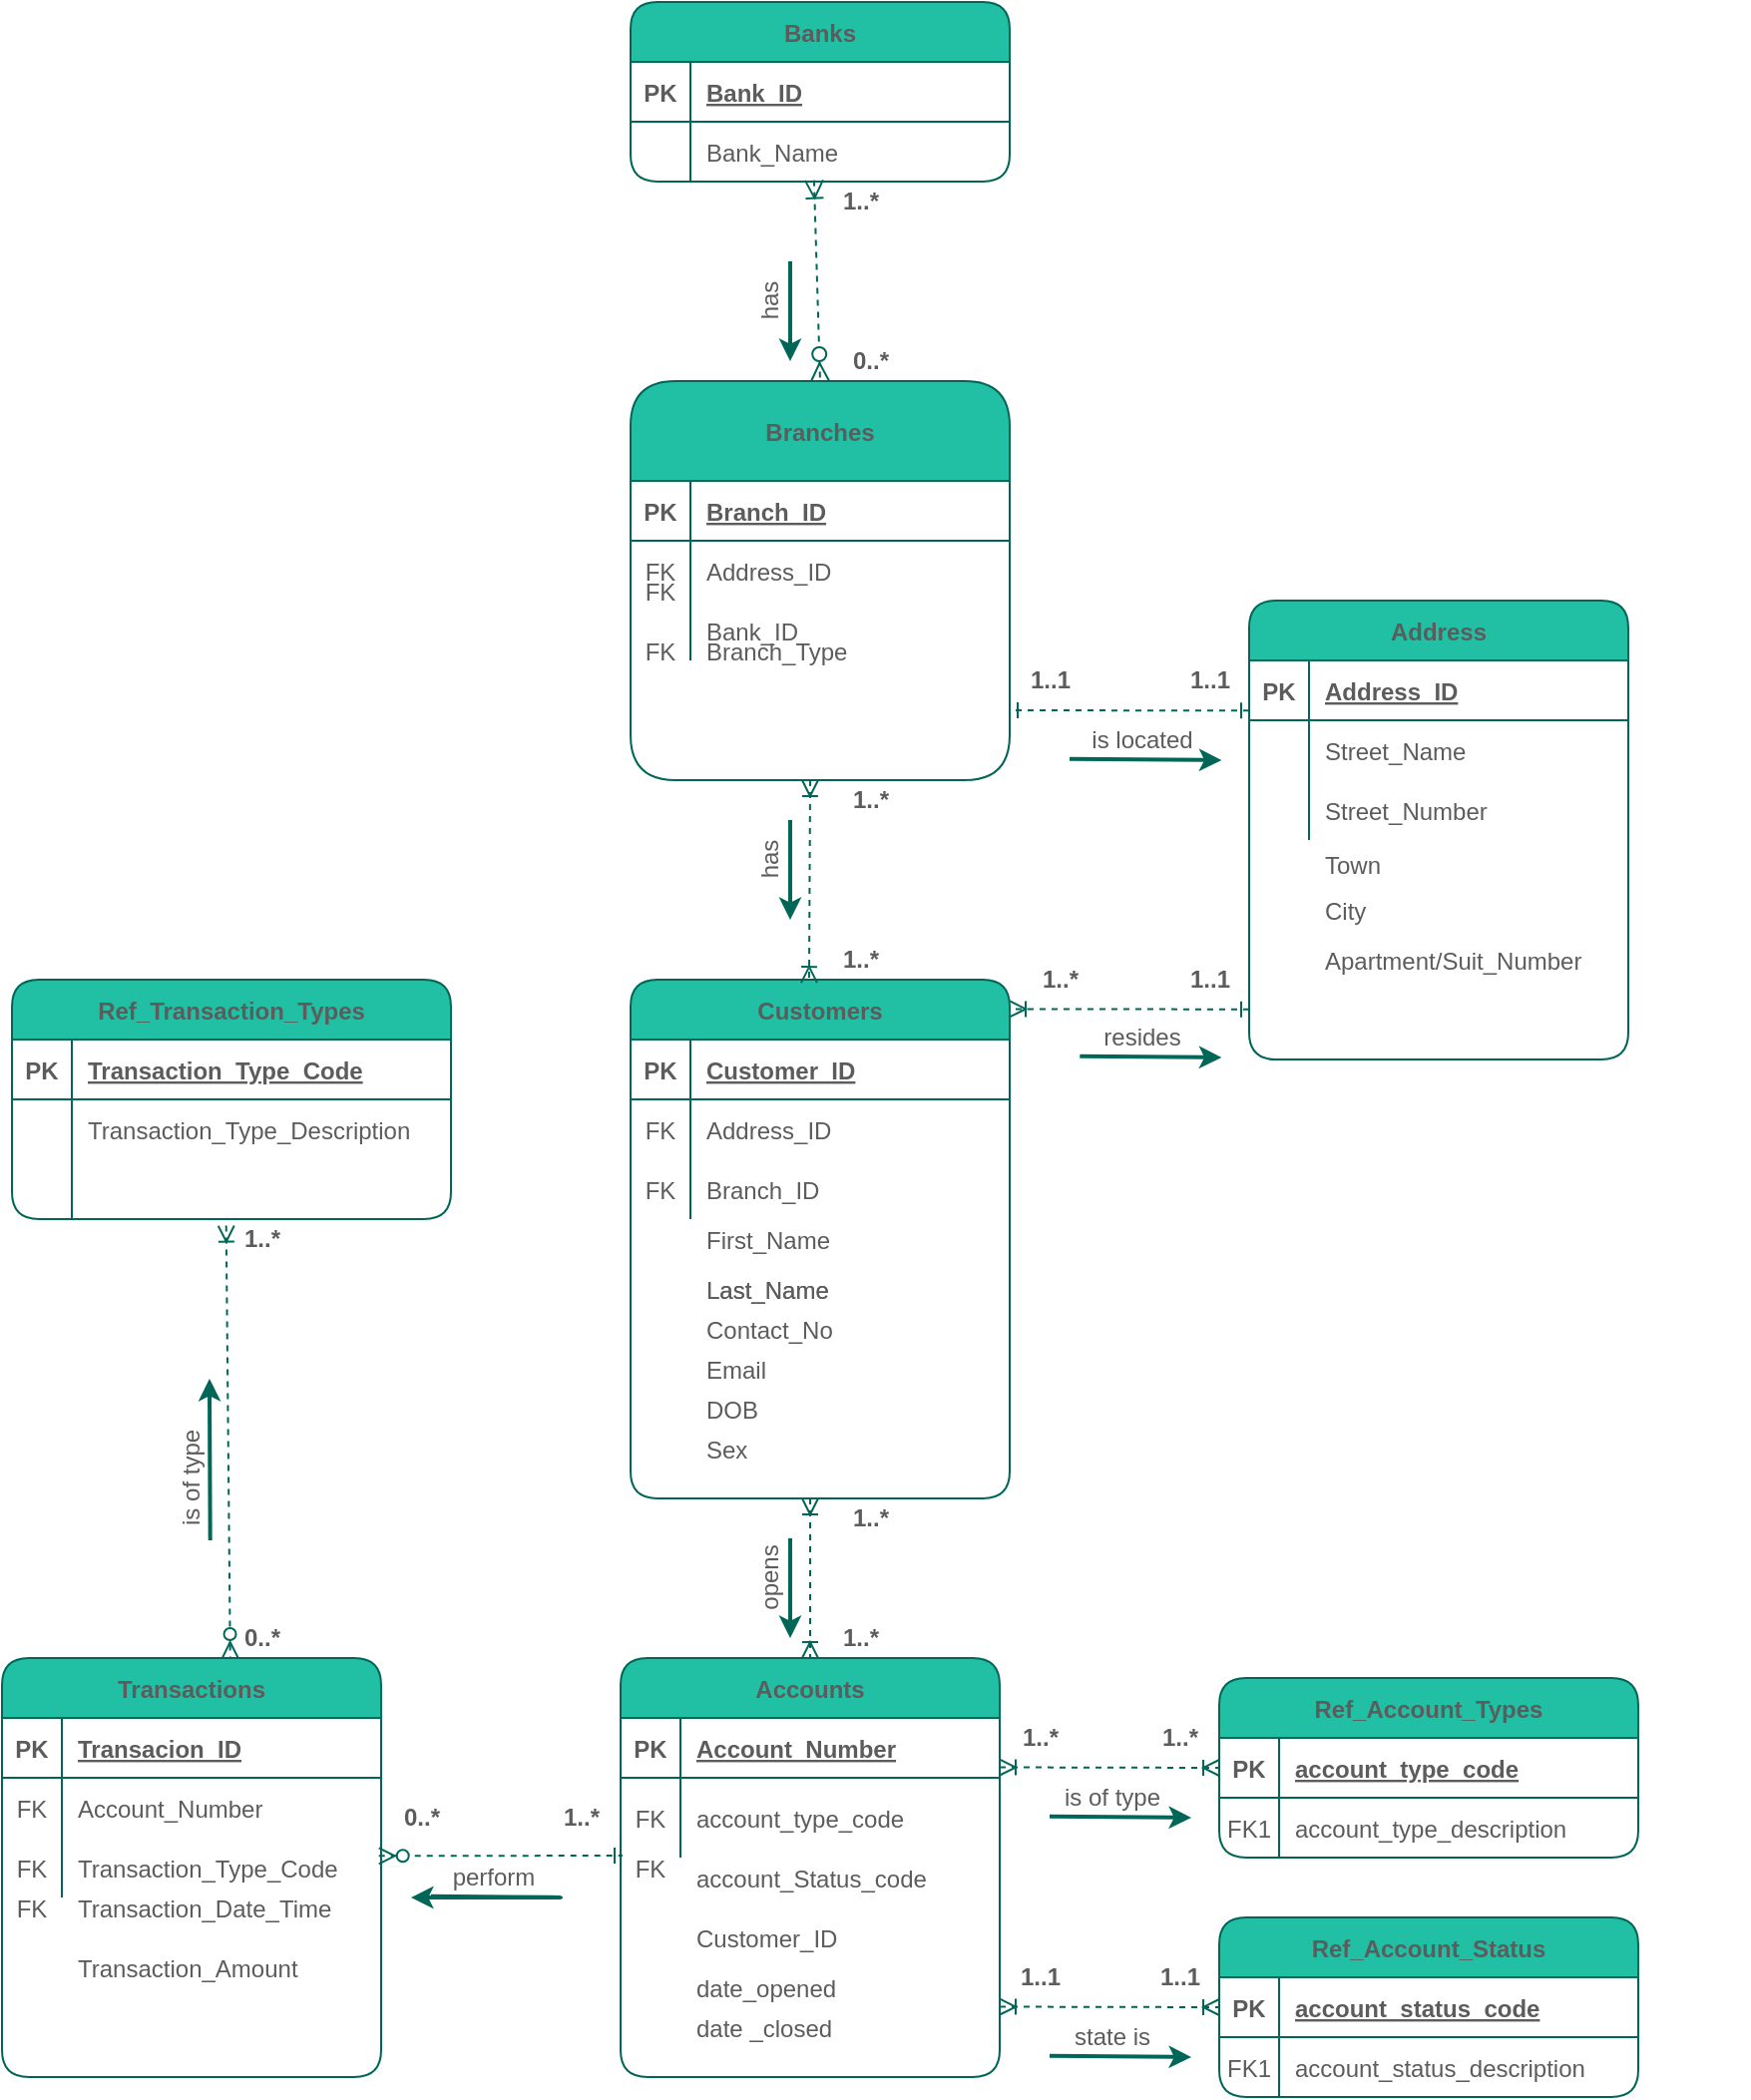 <mxfile version="14.8.3" type="github">
  <diagram id="R2lEEEUBdFMjLlhIrx00" name="Page-1">
    <mxGraphModel dx="541" dy="678" grid="1" gridSize="10" guides="1" tooltips="1" connect="1" arrows="1" fold="1" page="1" pageScale="1" pageWidth="850" pageHeight="1100" math="0" shadow="0" extFonts="Permanent Marker^https://fonts.googleapis.com/css?family=Permanent+Marker">
      <root>
        <mxCell id="0" />
        <mxCell id="1" parent="0" />
        <mxCell id="C-vyLk0tnHw3VtMMgP7b-2" value="Branches" style="shape=table;startSize=50;container=1;collapsible=1;childLayout=tableLayout;fixedRows=1;rowLines=0;fontStyle=1;align=center;resizeLast=1;fillColor=#21C0A5;strokeColor=#006658;fontColor=#5C5C5C;rounded=1;" parent="1" vertex="1">
          <mxGeometry x="320" y="210" width="190" height="200" as="geometry" />
        </mxCell>
        <mxCell id="C-vyLk0tnHw3VtMMgP7b-3" value="" style="shape=partialRectangle;collapsible=0;dropTarget=0;pointerEvents=0;fillColor=none;points=[[0,0.5],[1,0.5]];portConstraint=eastwest;top=0;left=0;right=0;bottom=1;strokeColor=#006658;fontColor=#5C5C5C;" parent="C-vyLk0tnHw3VtMMgP7b-2" vertex="1">
          <mxGeometry y="50" width="190" height="30" as="geometry" />
        </mxCell>
        <mxCell id="C-vyLk0tnHw3VtMMgP7b-4" value="PK" style="shape=partialRectangle;overflow=hidden;connectable=0;fillColor=none;top=0;left=0;bottom=0;right=0;fontStyle=1;strokeColor=#006658;fontColor=#5C5C5C;" parent="C-vyLk0tnHw3VtMMgP7b-3" vertex="1">
          <mxGeometry width="30" height="30" as="geometry" />
        </mxCell>
        <mxCell id="C-vyLk0tnHw3VtMMgP7b-5" value="Branch_ID" style="shape=partialRectangle;overflow=hidden;connectable=0;fillColor=none;top=0;left=0;bottom=0;right=0;align=left;spacingLeft=6;fontStyle=5;strokeColor=#006658;fontColor=#5C5C5C;" parent="C-vyLk0tnHw3VtMMgP7b-3" vertex="1">
          <mxGeometry x="30" width="160" height="30" as="geometry" />
        </mxCell>
        <mxCell id="C-vyLk0tnHw3VtMMgP7b-6" value="" style="shape=partialRectangle;collapsible=0;dropTarget=0;pointerEvents=0;fillColor=none;points=[[0,0.5],[1,0.5]];portConstraint=eastwest;top=0;left=0;right=0;bottom=0;strokeColor=#006658;fontColor=#5C5C5C;" parent="C-vyLk0tnHw3VtMMgP7b-2" vertex="1">
          <mxGeometry y="80" width="190" height="30" as="geometry" />
        </mxCell>
        <mxCell id="C-vyLk0tnHw3VtMMgP7b-7" value="FK" style="shape=partialRectangle;overflow=hidden;connectable=0;fillColor=none;top=0;left=0;bottom=0;right=0;strokeColor=#006658;fontColor=#5C5C5C;" parent="C-vyLk0tnHw3VtMMgP7b-6" vertex="1">
          <mxGeometry width="30" height="30" as="geometry" />
        </mxCell>
        <mxCell id="C-vyLk0tnHw3VtMMgP7b-8" value="Address_ID" style="shape=partialRectangle;overflow=hidden;connectable=0;fillColor=none;top=0;left=0;bottom=0;right=0;align=left;spacingLeft=6;strokeColor=#006658;fontColor=#5C5C5C;" parent="C-vyLk0tnHw3VtMMgP7b-6" vertex="1">
          <mxGeometry x="30" width="160" height="30" as="geometry" />
        </mxCell>
        <mxCell id="C-vyLk0tnHw3VtMMgP7b-9" value="" style="shape=partialRectangle;collapsible=0;dropTarget=0;pointerEvents=0;fillColor=none;points=[[0,0.5],[1,0.5]];portConstraint=eastwest;top=0;left=0;right=0;bottom=0;strokeColor=#006658;fontColor=#5C5C5C;" parent="C-vyLk0tnHw3VtMMgP7b-2" vertex="1">
          <mxGeometry y="110" width="190" height="30" as="geometry" />
        </mxCell>
        <mxCell id="C-vyLk0tnHw3VtMMgP7b-10" value="" style="shape=partialRectangle;overflow=hidden;connectable=0;fillColor=none;top=0;left=0;bottom=0;right=0;strokeColor=#006658;fontColor=#5C5C5C;" parent="C-vyLk0tnHw3VtMMgP7b-9" vertex="1">
          <mxGeometry width="30" height="30" as="geometry" />
        </mxCell>
        <mxCell id="C-vyLk0tnHw3VtMMgP7b-11" value="Bank_ID" style="shape=partialRectangle;overflow=hidden;connectable=0;fillColor=none;top=0;left=0;bottom=0;right=0;align=left;spacingLeft=6;strokeColor=#006658;fontColor=#5C5C5C;" parent="C-vyLk0tnHw3VtMMgP7b-9" vertex="1">
          <mxGeometry x="30" width="160" height="30" as="geometry" />
        </mxCell>
        <mxCell id="C-vyLk0tnHw3VtMMgP7b-23" value="Banks" style="shape=table;startSize=30;container=1;collapsible=1;childLayout=tableLayout;fixedRows=1;rowLines=0;fontStyle=1;align=center;resizeLast=1;fillColor=#21C0A5;strokeColor=#006658;fontColor=#5C5C5C;rounded=1;" parent="1" vertex="1">
          <mxGeometry x="320" y="20" width="190" height="90" as="geometry" />
        </mxCell>
        <mxCell id="C-vyLk0tnHw3VtMMgP7b-24" value="" style="shape=partialRectangle;collapsible=0;dropTarget=0;pointerEvents=0;fillColor=none;points=[[0,0.5],[1,0.5]];portConstraint=eastwest;top=0;left=0;right=0;bottom=1;strokeColor=#006658;fontColor=#5C5C5C;" parent="C-vyLk0tnHw3VtMMgP7b-23" vertex="1">
          <mxGeometry y="30" width="190" height="30" as="geometry" />
        </mxCell>
        <mxCell id="C-vyLk0tnHw3VtMMgP7b-25" value="PK" style="shape=partialRectangle;overflow=hidden;connectable=0;fillColor=none;top=0;left=0;bottom=0;right=0;fontStyle=1;strokeColor=#006658;fontColor=#5C5C5C;" parent="C-vyLk0tnHw3VtMMgP7b-24" vertex="1">
          <mxGeometry width="30" height="30" as="geometry" />
        </mxCell>
        <mxCell id="C-vyLk0tnHw3VtMMgP7b-26" value="Bank_ID" style="shape=partialRectangle;overflow=hidden;connectable=0;fillColor=none;top=0;left=0;bottom=0;right=0;align=left;spacingLeft=6;fontStyle=5;strokeColor=#006658;fontColor=#5C5C5C;" parent="C-vyLk0tnHw3VtMMgP7b-24" vertex="1">
          <mxGeometry x="30" width="160" height="30" as="geometry" />
        </mxCell>
        <mxCell id="_5gXBuXqGcTwK29c_PUP-137" value="" style="shape=partialRectangle;collapsible=0;dropTarget=0;pointerEvents=0;fillColor=none;points=[[0,0.5],[1,0.5]];portConstraint=eastwest;top=0;left=0;right=0;bottom=0;strokeColor=#006658;fontColor=#5C5C5C;" vertex="1" parent="C-vyLk0tnHw3VtMMgP7b-23">
          <mxGeometry y="60" width="190" height="30" as="geometry" />
        </mxCell>
        <mxCell id="_5gXBuXqGcTwK29c_PUP-138" value="" style="shape=partialRectangle;overflow=hidden;connectable=0;fillColor=none;top=0;left=0;bottom=0;right=0;strokeColor=#006658;fontColor=#5C5C5C;" vertex="1" parent="_5gXBuXqGcTwK29c_PUP-137">
          <mxGeometry width="30" height="30" as="geometry" />
        </mxCell>
        <mxCell id="_5gXBuXqGcTwK29c_PUP-139" value="Bank_Name" style="shape=partialRectangle;overflow=hidden;connectable=0;fillColor=none;top=0;left=0;bottom=0;right=0;align=left;spacingLeft=6;strokeColor=#006658;fontColor=#5C5C5C;" vertex="1" parent="_5gXBuXqGcTwK29c_PUP-137">
          <mxGeometry x="30" width="160" height="30" as="geometry" />
        </mxCell>
        <mxCell id="_5gXBuXqGcTwK29c_PUP-2" value="Branch_Type" style="shape=partialRectangle;overflow=hidden;connectable=0;fillColor=none;top=0;left=0;bottom=0;right=0;align=left;spacingLeft=6;strokeColor=#006658;fontColor=#5C5C5C;" vertex="1" parent="1">
          <mxGeometry x="350" y="330" width="170" height="30" as="geometry" />
        </mxCell>
        <mxCell id="_5gXBuXqGcTwK29c_PUP-4" value="Customers" style="shape=table;startSize=30;container=1;collapsible=1;childLayout=tableLayout;fixedRows=1;rowLines=0;fontStyle=1;align=center;resizeLast=1;fillColor=#21C0A5;strokeColor=#006658;fontColor=#5C5C5C;rounded=1;" vertex="1" parent="1">
          <mxGeometry x="320" y="510" width="190" height="260" as="geometry" />
        </mxCell>
        <mxCell id="_5gXBuXqGcTwK29c_PUP-5" value="" style="shape=partialRectangle;collapsible=0;dropTarget=0;pointerEvents=0;fillColor=none;points=[[0,0.5],[1,0.5]];portConstraint=eastwest;top=0;left=0;right=0;bottom=1;strokeColor=#006658;fontColor=#5C5C5C;" vertex="1" parent="_5gXBuXqGcTwK29c_PUP-4">
          <mxGeometry y="30" width="190" height="30" as="geometry" />
        </mxCell>
        <mxCell id="_5gXBuXqGcTwK29c_PUP-6" value="PK" style="shape=partialRectangle;overflow=hidden;connectable=0;fillColor=none;top=0;left=0;bottom=0;right=0;fontStyle=1;strokeColor=#006658;fontColor=#5C5C5C;" vertex="1" parent="_5gXBuXqGcTwK29c_PUP-5">
          <mxGeometry width="30" height="30" as="geometry" />
        </mxCell>
        <mxCell id="_5gXBuXqGcTwK29c_PUP-7" value="Customer_ID" style="shape=partialRectangle;overflow=hidden;connectable=0;fillColor=none;top=0;left=0;bottom=0;right=0;align=left;spacingLeft=6;fontStyle=5;strokeColor=#006658;fontColor=#5C5C5C;" vertex="1" parent="_5gXBuXqGcTwK29c_PUP-5">
          <mxGeometry x="30" width="160" height="30" as="geometry" />
        </mxCell>
        <mxCell id="_5gXBuXqGcTwK29c_PUP-8" value="" style="shape=partialRectangle;collapsible=0;dropTarget=0;pointerEvents=0;fillColor=none;points=[[0,0.5],[1,0.5]];portConstraint=eastwest;top=0;left=0;right=0;bottom=0;strokeColor=#006658;fontColor=#5C5C5C;" vertex="1" parent="_5gXBuXqGcTwK29c_PUP-4">
          <mxGeometry y="60" width="190" height="30" as="geometry" />
        </mxCell>
        <mxCell id="_5gXBuXqGcTwK29c_PUP-9" value="FK" style="shape=partialRectangle;overflow=hidden;connectable=0;fillColor=none;top=0;left=0;bottom=0;right=0;strokeColor=#006658;fontColor=#5C5C5C;" vertex="1" parent="_5gXBuXqGcTwK29c_PUP-8">
          <mxGeometry width="30" height="30" as="geometry" />
        </mxCell>
        <mxCell id="_5gXBuXqGcTwK29c_PUP-10" value="Address_ID" style="shape=partialRectangle;overflow=hidden;connectable=0;fillColor=none;top=0;left=0;bottom=0;right=0;align=left;spacingLeft=6;strokeColor=#006658;fontColor=#5C5C5C;" vertex="1" parent="_5gXBuXqGcTwK29c_PUP-8">
          <mxGeometry x="30" width="160" height="30" as="geometry" />
        </mxCell>
        <mxCell id="_5gXBuXqGcTwK29c_PUP-11" value="" style="shape=partialRectangle;collapsible=0;dropTarget=0;pointerEvents=0;fillColor=none;points=[[0,0.5],[1,0.5]];portConstraint=eastwest;top=0;left=0;right=0;bottom=0;strokeColor=#006658;fontColor=#5C5C5C;" vertex="1" parent="_5gXBuXqGcTwK29c_PUP-4">
          <mxGeometry y="90" width="190" height="30" as="geometry" />
        </mxCell>
        <mxCell id="_5gXBuXqGcTwK29c_PUP-12" value="" style="shape=partialRectangle;overflow=hidden;connectable=0;fillColor=none;top=0;left=0;bottom=0;right=0;strokeColor=#006658;fontColor=#5C5C5C;" vertex="1" parent="_5gXBuXqGcTwK29c_PUP-11">
          <mxGeometry width="30" height="30" as="geometry" />
        </mxCell>
        <mxCell id="_5gXBuXqGcTwK29c_PUP-13" value="Branch_ID" style="shape=partialRectangle;overflow=hidden;connectable=0;fillColor=none;top=0;left=0;bottom=0;right=0;align=left;spacingLeft=6;strokeColor=#006658;fontColor=#5C5C5C;" vertex="1" parent="_5gXBuXqGcTwK29c_PUP-11">
          <mxGeometry x="30" width="160" height="30" as="geometry" />
        </mxCell>
        <mxCell id="_5gXBuXqGcTwK29c_PUP-24" value="First_Name" style="shape=partialRectangle;overflow=hidden;connectable=0;fillColor=none;top=0;left=0;bottom=0;right=0;align=left;spacingLeft=6;strokeColor=#006658;fontColor=#5C5C5C;" vertex="1" parent="1">
          <mxGeometry x="350" y="625" width="160" height="30" as="geometry" />
        </mxCell>
        <mxCell id="_5gXBuXqGcTwK29c_PUP-25" value="Last_Name" style="shape=partialRectangle;overflow=hidden;connectable=0;fillColor=none;top=0;left=0;bottom=0;right=0;align=left;spacingLeft=6;strokeColor=#006658;fontColor=#5C5C5C;" vertex="1" parent="1">
          <mxGeometry x="350" y="650" width="220" height="30" as="geometry" />
        </mxCell>
        <mxCell id="_5gXBuXqGcTwK29c_PUP-26" value="Last_Name" style="shape=partialRectangle;overflow=hidden;connectable=0;fillColor=none;top=0;left=0;bottom=0;right=0;align=left;spacingLeft=6;strokeColor=#006658;fontColor=#5C5C5C;" vertex="1" parent="1">
          <mxGeometry x="350" y="650" width="220" height="30" as="geometry" />
        </mxCell>
        <mxCell id="_5gXBuXqGcTwK29c_PUP-27" value="Contact_No" style="shape=partialRectangle;overflow=hidden;connectable=0;fillColor=none;top=0;left=0;bottom=0;right=0;align=left;spacingLeft=6;strokeColor=#006658;fontColor=#5C5C5C;" vertex="1" parent="1">
          <mxGeometry x="350" y="670" width="220" height="30" as="geometry" />
        </mxCell>
        <mxCell id="_5gXBuXqGcTwK29c_PUP-28" value="Email" style="shape=partialRectangle;overflow=hidden;connectable=0;fillColor=none;top=0;left=0;bottom=0;right=0;align=left;spacingLeft=6;strokeColor=#006658;fontColor=#5C5C5C;" vertex="1" parent="1">
          <mxGeometry x="350" y="690" width="220" height="30" as="geometry" />
        </mxCell>
        <mxCell id="_5gXBuXqGcTwK29c_PUP-30" value="Accounts" style="shape=table;startSize=30;container=1;collapsible=1;childLayout=tableLayout;fixedRows=1;rowLines=0;fontStyle=1;align=center;resizeLast=1;fillColor=#21C0A5;strokeColor=#006658;fontColor=#5C5C5C;rounded=1;" vertex="1" parent="1">
          <mxGeometry x="315" y="850" width="190" height="210" as="geometry" />
        </mxCell>
        <mxCell id="_5gXBuXqGcTwK29c_PUP-31" value="" style="shape=partialRectangle;collapsible=0;dropTarget=0;pointerEvents=0;fillColor=none;points=[[0,0.5],[1,0.5]];portConstraint=eastwest;top=0;left=0;right=0;bottom=1;strokeColor=#006658;fontColor=#5C5C5C;" vertex="1" parent="_5gXBuXqGcTwK29c_PUP-30">
          <mxGeometry y="30" width="190" height="30" as="geometry" />
        </mxCell>
        <mxCell id="_5gXBuXqGcTwK29c_PUP-32" value="PK" style="shape=partialRectangle;overflow=hidden;connectable=0;fillColor=none;top=0;left=0;bottom=0;right=0;fontStyle=1;strokeColor=#006658;fontColor=#5C5C5C;" vertex="1" parent="_5gXBuXqGcTwK29c_PUP-31">
          <mxGeometry width="30" height="30" as="geometry" />
        </mxCell>
        <mxCell id="_5gXBuXqGcTwK29c_PUP-33" value="Account_Number" style="shape=partialRectangle;overflow=hidden;connectable=0;fillColor=none;top=0;left=0;bottom=0;right=0;align=left;spacingLeft=6;fontStyle=5;strokeColor=#006658;fontColor=#5C5C5C;" vertex="1" parent="_5gXBuXqGcTwK29c_PUP-31">
          <mxGeometry x="30" width="160" height="30" as="geometry" />
        </mxCell>
        <mxCell id="_5gXBuXqGcTwK29c_PUP-34" value="" style="shape=partialRectangle;collapsible=0;dropTarget=0;pointerEvents=0;fillColor=none;points=[[0,0.5],[1,0.5]];portConstraint=eastwest;top=0;left=0;right=0;bottom=0;strokeColor=#006658;fontColor=#5C5C5C;" vertex="1" parent="_5gXBuXqGcTwK29c_PUP-30">
          <mxGeometry y="60" width="190" height="40" as="geometry" />
        </mxCell>
        <mxCell id="_5gXBuXqGcTwK29c_PUP-35" value="FK" style="shape=partialRectangle;overflow=hidden;connectable=0;fillColor=none;top=0;left=0;bottom=0;right=0;strokeColor=#006658;fontColor=#5C5C5C;" vertex="1" parent="_5gXBuXqGcTwK29c_PUP-34">
          <mxGeometry width="30" height="40" as="geometry" />
        </mxCell>
        <mxCell id="_5gXBuXqGcTwK29c_PUP-36" value="account_type_code" style="shape=partialRectangle;overflow=hidden;connectable=0;fillColor=none;top=0;left=0;bottom=0;right=0;align=left;spacingLeft=6;strokeColor=#006658;fontColor=#5C5C5C;" vertex="1" parent="_5gXBuXqGcTwK29c_PUP-34">
          <mxGeometry x="30" width="160" height="40" as="geometry" />
        </mxCell>
        <mxCell id="_5gXBuXqGcTwK29c_PUP-41" value="date_opened" style="shape=partialRectangle;overflow=hidden;connectable=0;fillColor=none;top=0;left=0;bottom=0;right=0;align=left;spacingLeft=6;strokeColor=#006658;fontColor=#5C5C5C;" vertex="1" parent="1">
          <mxGeometry x="345" y="1000" width="220" height="30" as="geometry" />
        </mxCell>
        <mxCell id="_5gXBuXqGcTwK29c_PUP-43" value="date _closed" style="shape=partialRectangle;overflow=hidden;connectable=0;fillColor=none;top=0;left=0;bottom=0;right=0;align=left;spacingLeft=6;strokeColor=#006658;fontColor=#5C5C5C;" vertex="1" parent="1">
          <mxGeometry x="345" y="1020" width="220" height="30" as="geometry" />
        </mxCell>
        <mxCell id="_5gXBuXqGcTwK29c_PUP-46" value="Ref_Account_Types" style="shape=table;startSize=30;container=1;collapsible=1;childLayout=tableLayout;fixedRows=1;rowLines=0;fontStyle=1;align=center;resizeLast=1;fillColor=#21C0A5;strokeColor=#006658;fontColor=#5C5C5C;rounded=1;" vertex="1" parent="1">
          <mxGeometry x="615" y="860" width="210" height="90" as="geometry" />
        </mxCell>
        <mxCell id="_5gXBuXqGcTwK29c_PUP-47" value="" style="shape=partialRectangle;collapsible=0;dropTarget=0;pointerEvents=0;fillColor=none;points=[[0,0.5],[1,0.5]];portConstraint=eastwest;top=0;left=0;right=0;bottom=1;strokeColor=#006658;fontColor=#5C5C5C;" vertex="1" parent="_5gXBuXqGcTwK29c_PUP-46">
          <mxGeometry y="30" width="210" height="30" as="geometry" />
        </mxCell>
        <mxCell id="_5gXBuXqGcTwK29c_PUP-48" value="PK" style="shape=partialRectangle;overflow=hidden;connectable=0;fillColor=none;top=0;left=0;bottom=0;right=0;fontStyle=1;strokeColor=#006658;fontColor=#5C5C5C;" vertex="1" parent="_5gXBuXqGcTwK29c_PUP-47">
          <mxGeometry width="30" height="30" as="geometry" />
        </mxCell>
        <mxCell id="_5gXBuXqGcTwK29c_PUP-49" value="account_type_code" style="shape=partialRectangle;overflow=hidden;connectable=0;fillColor=none;top=0;left=0;bottom=0;right=0;align=left;spacingLeft=6;fontStyle=5;strokeColor=#006658;fontColor=#5C5C5C;" vertex="1" parent="_5gXBuXqGcTwK29c_PUP-47">
          <mxGeometry x="30" width="180" height="30" as="geometry" />
        </mxCell>
        <mxCell id="_5gXBuXqGcTwK29c_PUP-50" value="" style="shape=partialRectangle;collapsible=0;dropTarget=0;pointerEvents=0;fillColor=none;points=[[0,0.5],[1,0.5]];portConstraint=eastwest;top=0;left=0;right=0;bottom=0;strokeColor=#006658;fontColor=#5C5C5C;" vertex="1" parent="_5gXBuXqGcTwK29c_PUP-46">
          <mxGeometry y="60" width="210" height="30" as="geometry" />
        </mxCell>
        <mxCell id="_5gXBuXqGcTwK29c_PUP-51" value="FK1" style="shape=partialRectangle;overflow=hidden;connectable=0;fillColor=none;top=0;left=0;bottom=0;right=0;strokeColor=#006658;fontColor=#5C5C5C;" vertex="1" parent="_5gXBuXqGcTwK29c_PUP-50">
          <mxGeometry width="30" height="30" as="geometry" />
        </mxCell>
        <mxCell id="_5gXBuXqGcTwK29c_PUP-52" value="account_type_description" style="shape=partialRectangle;overflow=hidden;connectable=0;fillColor=none;top=0;left=0;bottom=0;right=0;align=left;spacingLeft=6;strokeColor=#006658;fontColor=#5C5C5C;" vertex="1" parent="_5gXBuXqGcTwK29c_PUP-50">
          <mxGeometry x="30" width="180" height="30" as="geometry" />
        </mxCell>
        <mxCell id="_5gXBuXqGcTwK29c_PUP-60" value="Transactions" style="shape=table;startSize=30;container=1;collapsible=1;childLayout=tableLayout;fixedRows=1;rowLines=0;fontStyle=1;align=center;resizeLast=1;fillColor=#21C0A5;strokeColor=#006658;fontColor=#5C5C5C;rounded=1;" vertex="1" parent="1">
          <mxGeometry x="5" y="850" width="190" height="210" as="geometry" />
        </mxCell>
        <mxCell id="_5gXBuXqGcTwK29c_PUP-61" value="" style="shape=partialRectangle;collapsible=0;dropTarget=0;pointerEvents=0;fillColor=none;points=[[0,0.5],[1,0.5]];portConstraint=eastwest;top=0;left=0;right=0;bottom=1;strokeColor=#006658;fontColor=#5C5C5C;" vertex="1" parent="_5gXBuXqGcTwK29c_PUP-60">
          <mxGeometry y="30" width="190" height="30" as="geometry" />
        </mxCell>
        <mxCell id="_5gXBuXqGcTwK29c_PUP-62" value="PK" style="shape=partialRectangle;overflow=hidden;connectable=0;fillColor=none;top=0;left=0;bottom=0;right=0;fontStyle=1;strokeColor=#006658;fontColor=#5C5C5C;" vertex="1" parent="_5gXBuXqGcTwK29c_PUP-61">
          <mxGeometry width="30" height="30" as="geometry" />
        </mxCell>
        <mxCell id="_5gXBuXqGcTwK29c_PUP-63" value="Transacion_ID" style="shape=partialRectangle;overflow=hidden;connectable=0;fillColor=none;top=0;left=0;bottom=0;right=0;align=left;spacingLeft=6;fontStyle=5;strokeColor=#006658;fontColor=#5C5C5C;" vertex="1" parent="_5gXBuXqGcTwK29c_PUP-61">
          <mxGeometry x="30" width="160" height="30" as="geometry" />
        </mxCell>
        <mxCell id="_5gXBuXqGcTwK29c_PUP-64" value="" style="shape=partialRectangle;collapsible=0;dropTarget=0;pointerEvents=0;fillColor=none;points=[[0,0.5],[1,0.5]];portConstraint=eastwest;top=0;left=0;right=0;bottom=0;strokeColor=#006658;fontColor=#5C5C5C;" vertex="1" parent="_5gXBuXqGcTwK29c_PUP-60">
          <mxGeometry y="60" width="190" height="30" as="geometry" />
        </mxCell>
        <mxCell id="_5gXBuXqGcTwK29c_PUP-65" value="FK" style="shape=partialRectangle;overflow=hidden;connectable=0;fillColor=none;top=0;left=0;bottom=0;right=0;strokeColor=#006658;fontColor=#5C5C5C;" vertex="1" parent="_5gXBuXqGcTwK29c_PUP-64">
          <mxGeometry width="30" height="30" as="geometry" />
        </mxCell>
        <mxCell id="_5gXBuXqGcTwK29c_PUP-66" value="Account_Number" style="shape=partialRectangle;overflow=hidden;connectable=0;fillColor=none;top=0;left=0;bottom=0;right=0;align=left;spacingLeft=6;strokeColor=#006658;fontColor=#5C5C5C;" vertex="1" parent="_5gXBuXqGcTwK29c_PUP-64">
          <mxGeometry x="30" width="160" height="30" as="geometry" />
        </mxCell>
        <mxCell id="_5gXBuXqGcTwK29c_PUP-67" value="" style="shape=partialRectangle;collapsible=0;dropTarget=0;pointerEvents=0;fillColor=none;points=[[0,0.5],[1,0.5]];portConstraint=eastwest;top=0;left=0;right=0;bottom=0;strokeColor=#006658;fontColor=#5C5C5C;" vertex="1" parent="_5gXBuXqGcTwK29c_PUP-60">
          <mxGeometry y="90" width="190" height="30" as="geometry" />
        </mxCell>
        <mxCell id="_5gXBuXqGcTwK29c_PUP-68" value="" style="shape=partialRectangle;overflow=hidden;connectable=0;fillColor=none;top=0;left=0;bottom=0;right=0;strokeColor=#006658;fontColor=#5C5C5C;" vertex="1" parent="_5gXBuXqGcTwK29c_PUP-67">
          <mxGeometry width="30" height="30" as="geometry" />
        </mxCell>
        <mxCell id="_5gXBuXqGcTwK29c_PUP-69" value="Transaction_Type_Code" style="shape=partialRectangle;overflow=hidden;connectable=0;fillColor=none;top=0;left=0;bottom=0;right=0;align=left;spacingLeft=6;strokeColor=#006658;fontColor=#5C5C5C;" vertex="1" parent="_5gXBuXqGcTwK29c_PUP-67">
          <mxGeometry x="30" width="160" height="30" as="geometry" />
        </mxCell>
        <mxCell id="_5gXBuXqGcTwK29c_PUP-70" value="Transaction_Date_Time" style="shape=partialRectangle;overflow=hidden;connectable=0;fillColor=none;top=0;left=0;bottom=0;right=0;align=left;spacingLeft=6;strokeColor=#006658;fontColor=#5C5C5C;" vertex="1" parent="1">
          <mxGeometry x="35" y="960" width="220" height="30" as="geometry" />
        </mxCell>
        <mxCell id="_5gXBuXqGcTwK29c_PUP-71" value="Transaction_Amount" style="shape=partialRectangle;overflow=hidden;connectable=0;fillColor=none;top=0;left=0;bottom=0;right=0;align=left;spacingLeft=6;strokeColor=#006658;fontColor=#5C5C5C;" vertex="1" parent="1">
          <mxGeometry x="35" y="990" width="220" height="30" as="geometry" />
        </mxCell>
        <mxCell id="_5gXBuXqGcTwK29c_PUP-73" value="Ref_Transaction_Types" style="shape=table;startSize=30;container=1;collapsible=1;childLayout=tableLayout;fixedRows=1;rowLines=0;fontStyle=1;align=center;resizeLast=1;fillColor=#21C0A5;strokeColor=#006658;fontColor=#5C5C5C;rounded=1;" vertex="1" parent="1">
          <mxGeometry x="10" y="510" width="220" height="120" as="geometry" />
        </mxCell>
        <mxCell id="_5gXBuXqGcTwK29c_PUP-74" value="" style="shape=partialRectangle;collapsible=0;dropTarget=0;pointerEvents=0;fillColor=none;points=[[0,0.5],[1,0.5]];portConstraint=eastwest;top=0;left=0;right=0;bottom=1;strokeColor=#006658;fontColor=#5C5C5C;" vertex="1" parent="_5gXBuXqGcTwK29c_PUP-73">
          <mxGeometry y="30" width="220" height="30" as="geometry" />
        </mxCell>
        <mxCell id="_5gXBuXqGcTwK29c_PUP-75" value="PK" style="shape=partialRectangle;overflow=hidden;connectable=0;fillColor=none;top=0;left=0;bottom=0;right=0;fontStyle=1;strokeColor=#006658;fontColor=#5C5C5C;" vertex="1" parent="_5gXBuXqGcTwK29c_PUP-74">
          <mxGeometry width="30" height="30" as="geometry" />
        </mxCell>
        <mxCell id="_5gXBuXqGcTwK29c_PUP-76" value="Transaction_Type_Code" style="shape=partialRectangle;overflow=hidden;connectable=0;fillColor=none;top=0;left=0;bottom=0;right=0;align=left;spacingLeft=6;fontStyle=5;strokeColor=#006658;fontColor=#5C5C5C;" vertex="1" parent="_5gXBuXqGcTwK29c_PUP-74">
          <mxGeometry x="30" width="190" height="30" as="geometry" />
        </mxCell>
        <mxCell id="_5gXBuXqGcTwK29c_PUP-77" value="" style="shape=partialRectangle;collapsible=0;dropTarget=0;pointerEvents=0;fillColor=none;points=[[0,0.5],[1,0.5]];portConstraint=eastwest;top=0;left=0;right=0;bottom=0;strokeColor=#006658;fontColor=#5C5C5C;" vertex="1" parent="_5gXBuXqGcTwK29c_PUP-73">
          <mxGeometry y="60" width="220" height="30" as="geometry" />
        </mxCell>
        <mxCell id="_5gXBuXqGcTwK29c_PUP-78" value="" style="shape=partialRectangle;overflow=hidden;connectable=0;fillColor=none;top=0;left=0;bottom=0;right=0;strokeColor=#006658;fontColor=#5C5C5C;" vertex="1" parent="_5gXBuXqGcTwK29c_PUP-77">
          <mxGeometry width="30" height="30" as="geometry" />
        </mxCell>
        <mxCell id="_5gXBuXqGcTwK29c_PUP-79" value="Transaction_Type_Description" style="shape=partialRectangle;overflow=hidden;connectable=0;fillColor=none;top=0;left=0;bottom=0;right=0;align=left;spacingLeft=6;strokeColor=#006658;fontColor=#5C5C5C;" vertex="1" parent="_5gXBuXqGcTwK29c_PUP-77">
          <mxGeometry x="30" width="190" height="30" as="geometry" />
        </mxCell>
        <mxCell id="_5gXBuXqGcTwK29c_PUP-80" value="" style="shape=partialRectangle;collapsible=0;dropTarget=0;pointerEvents=0;fillColor=none;points=[[0,0.5],[1,0.5]];portConstraint=eastwest;top=0;left=0;right=0;bottom=0;strokeColor=#006658;fontColor=#5C5C5C;" vertex="1" parent="_5gXBuXqGcTwK29c_PUP-73">
          <mxGeometry y="90" width="220" height="30" as="geometry" />
        </mxCell>
        <mxCell id="_5gXBuXqGcTwK29c_PUP-81" value="" style="shape=partialRectangle;overflow=hidden;connectable=0;fillColor=none;top=0;left=0;bottom=0;right=0;strokeColor=#006658;fontColor=#5C5C5C;" vertex="1" parent="_5gXBuXqGcTwK29c_PUP-80">
          <mxGeometry width="30" height="30" as="geometry" />
        </mxCell>
        <mxCell id="_5gXBuXqGcTwK29c_PUP-82" value="" style="shape=partialRectangle;overflow=hidden;connectable=0;fillColor=none;top=0;left=0;bottom=0;right=0;align=left;spacingLeft=6;strokeColor=#006658;fontColor=#5C5C5C;" vertex="1" parent="_5gXBuXqGcTwK29c_PUP-80">
          <mxGeometry x="30" width="190" height="30" as="geometry" />
        </mxCell>
        <mxCell id="_5gXBuXqGcTwK29c_PUP-88" value="Address" style="shape=table;startSize=30;container=1;collapsible=1;childLayout=tableLayout;fixedRows=1;rowLines=0;fontStyle=1;align=center;resizeLast=1;fillColor=#21C0A5;strokeColor=#006658;fontColor=#5C5C5C;rounded=1;" vertex="1" parent="1">
          <mxGeometry x="630" y="320" width="190" height="230" as="geometry" />
        </mxCell>
        <mxCell id="_5gXBuXqGcTwK29c_PUP-89" value="" style="shape=partialRectangle;collapsible=0;dropTarget=0;pointerEvents=0;fillColor=none;points=[[0,0.5],[1,0.5]];portConstraint=eastwest;top=0;left=0;right=0;bottom=1;strokeColor=#006658;fontColor=#5C5C5C;" vertex="1" parent="_5gXBuXqGcTwK29c_PUP-88">
          <mxGeometry y="30" width="190" height="30" as="geometry" />
        </mxCell>
        <mxCell id="_5gXBuXqGcTwK29c_PUP-90" value="PK" style="shape=partialRectangle;overflow=hidden;connectable=0;fillColor=none;top=0;left=0;bottom=0;right=0;fontStyle=1;strokeColor=#006658;fontColor=#5C5C5C;" vertex="1" parent="_5gXBuXqGcTwK29c_PUP-89">
          <mxGeometry width="30" height="30" as="geometry" />
        </mxCell>
        <mxCell id="_5gXBuXqGcTwK29c_PUP-91" value="Address_ID" style="shape=partialRectangle;overflow=hidden;connectable=0;fillColor=none;top=0;left=0;bottom=0;right=0;align=left;spacingLeft=6;fontStyle=5;strokeColor=#006658;fontColor=#5C5C5C;" vertex="1" parent="_5gXBuXqGcTwK29c_PUP-89">
          <mxGeometry x="30" width="160" height="30" as="geometry" />
        </mxCell>
        <mxCell id="_5gXBuXqGcTwK29c_PUP-92" value="" style="shape=partialRectangle;collapsible=0;dropTarget=0;pointerEvents=0;fillColor=none;points=[[0,0.5],[1,0.5]];portConstraint=eastwest;top=0;left=0;right=0;bottom=0;strokeColor=#006658;fontColor=#5C5C5C;" vertex="1" parent="_5gXBuXqGcTwK29c_PUP-88">
          <mxGeometry y="60" width="190" height="30" as="geometry" />
        </mxCell>
        <mxCell id="_5gXBuXqGcTwK29c_PUP-93" value="" style="shape=partialRectangle;overflow=hidden;connectable=0;fillColor=none;top=0;left=0;bottom=0;right=0;strokeColor=#006658;fontColor=#5C5C5C;" vertex="1" parent="_5gXBuXqGcTwK29c_PUP-92">
          <mxGeometry width="30" height="30" as="geometry" />
        </mxCell>
        <mxCell id="_5gXBuXqGcTwK29c_PUP-94" value="Street_Name" style="shape=partialRectangle;overflow=hidden;connectable=0;fillColor=none;top=0;left=0;bottom=0;right=0;align=left;spacingLeft=6;strokeColor=#006658;fontColor=#5C5C5C;" vertex="1" parent="_5gXBuXqGcTwK29c_PUP-92">
          <mxGeometry x="30" width="160" height="30" as="geometry" />
        </mxCell>
        <mxCell id="_5gXBuXqGcTwK29c_PUP-95" value="" style="shape=partialRectangle;collapsible=0;dropTarget=0;pointerEvents=0;fillColor=none;points=[[0,0.5],[1,0.5]];portConstraint=eastwest;top=0;left=0;right=0;bottom=0;strokeColor=#006658;fontColor=#5C5C5C;" vertex="1" parent="_5gXBuXqGcTwK29c_PUP-88">
          <mxGeometry y="90" width="190" height="30" as="geometry" />
        </mxCell>
        <mxCell id="_5gXBuXqGcTwK29c_PUP-96" value="" style="shape=partialRectangle;overflow=hidden;connectable=0;fillColor=none;top=0;left=0;bottom=0;right=0;strokeColor=#006658;fontColor=#5C5C5C;" vertex="1" parent="_5gXBuXqGcTwK29c_PUP-95">
          <mxGeometry width="30" height="30" as="geometry" />
        </mxCell>
        <mxCell id="_5gXBuXqGcTwK29c_PUP-97" value="Street_Number" style="shape=partialRectangle;overflow=hidden;connectable=0;fillColor=none;top=0;left=0;bottom=0;right=0;align=left;spacingLeft=6;strokeColor=#006658;fontColor=#5C5C5C;" vertex="1" parent="_5gXBuXqGcTwK29c_PUP-95">
          <mxGeometry x="30" width="160" height="30" as="geometry" />
        </mxCell>
        <mxCell id="_5gXBuXqGcTwK29c_PUP-98" value="&#xa;Town" style="shape=partialRectangle;overflow=hidden;connectable=0;fillColor=none;top=0;left=0;bottom=0;right=0;align=left;spacingLeft=6;strokeColor=#006658;fontColor=#5C5C5C;" vertex="1" parent="1">
          <mxGeometry x="660" y="430" width="220" height="30" as="geometry" />
        </mxCell>
        <mxCell id="_5gXBuXqGcTwK29c_PUP-99" value="City" style="shape=partialRectangle;overflow=hidden;connectable=0;fillColor=none;top=0;left=0;bottom=0;right=0;align=left;spacingLeft=6;strokeColor=#006658;fontColor=#5C5C5C;" vertex="1" parent="1">
          <mxGeometry x="660" y="460" width="220" height="30" as="geometry" />
        </mxCell>
        <mxCell id="_5gXBuXqGcTwK29c_PUP-101" value="Apartment/Suit_Number" style="shape=partialRectangle;overflow=hidden;connectable=0;fillColor=none;top=0;left=0;bottom=0;right=0;align=left;spacingLeft=6;strokeColor=#006658;fontColor=#5C5C5C;" vertex="1" parent="1">
          <mxGeometry x="660" y="485" width="220" height="30" as="geometry" />
        </mxCell>
        <mxCell id="_5gXBuXqGcTwK29c_PUP-103" value="DOB" style="shape=partialRectangle;overflow=hidden;connectable=0;fillColor=none;top=0;left=0;bottom=0;right=0;align=left;spacingLeft=6;strokeColor=#006658;fontColor=#5C5C5C;" vertex="1" parent="1">
          <mxGeometry x="350" y="710" width="220" height="30" as="geometry" />
        </mxCell>
        <mxCell id="_5gXBuXqGcTwK29c_PUP-104" value="Sex" style="shape=partialRectangle;overflow=hidden;connectable=0;fillColor=none;top=0;left=0;bottom=0;right=0;align=left;spacingLeft=6;strokeColor=#006658;fontColor=#5C5C5C;" vertex="1" parent="1">
          <mxGeometry x="350" y="730" width="220" height="30" as="geometry" />
        </mxCell>
        <mxCell id="_5gXBuXqGcTwK29c_PUP-107" value="" style="fontSize=12;html=1;endArrow=ERzeroToMany;startArrow=ERoneToMany;fontColor=#5C5C5C;strokeColor=#006658;fillColor=#21C0A5;startFill=0;dashed=1;exitX=0.484;exitY=0.977;exitDx=0;exitDy=0;entryX=0.5;entryY=0;entryDx=0;entryDy=0;exitPerimeter=0;strokeWidth=1;endSize=7;startSize=7;targetPerimeterSpacing=0;endFill=1;" edge="1" parent="1" source="_5gXBuXqGcTwK29c_PUP-137" target="C-vyLk0tnHw3VtMMgP7b-2">
          <mxGeometry width="100" height="100" relative="1" as="geometry">
            <mxPoint x="414.43" y="140.3" as="sourcePoint" />
            <mxPoint x="310" y="230" as="targetPoint" />
          </mxGeometry>
        </mxCell>
        <mxCell id="_5gXBuXqGcTwK29c_PUP-108" value="" style="fontSize=12;html=1;endArrow=ERoneToMany;startArrow=ERoneToMany;fontColor=#5C5C5C;strokeColor=#006658;fillColor=#21C0A5;startFill=0;dashed=1;entryX=0.471;entryY=0.006;entryDx=0;entryDy=0;entryPerimeter=0;strokeWidth=1;endFill=0;" edge="1" parent="1" target="_5gXBuXqGcTwK29c_PUP-4">
          <mxGeometry width="100" height="100" relative="1" as="geometry">
            <mxPoint x="410" y="410" as="sourcePoint" />
            <mxPoint x="520" y="320" as="targetPoint" />
          </mxGeometry>
        </mxCell>
        <mxCell id="_5gXBuXqGcTwK29c_PUP-109" value="" style="fontSize=12;html=1;endArrow=ERoneToMany;startArrow=ERoneToMany;fontColor=#5C5C5C;strokeColor=#006658;fillColor=#21C0A5;startFill=0;dashed=1;entryX=0.5;entryY=0;entryDx=0;entryDy=0;strokeWidth=1;endFill=0;" edge="1" parent="1" target="_5gXBuXqGcTwK29c_PUP-30">
          <mxGeometry width="100" height="100" relative="1" as="geometry">
            <mxPoint x="410" y="770" as="sourcePoint" />
            <mxPoint x="419.49" y="521.56" as="targetPoint" />
            <Array as="points" />
          </mxGeometry>
        </mxCell>
        <mxCell id="_5gXBuXqGcTwK29c_PUP-110" value="" style="fontSize=12;html=1;endArrow=ERzeroToMany;startArrow=ERoneToMany;fontColor=#5C5C5C;strokeColor=#006658;fillColor=#21C0A5;startFill=0;dashed=1;entryX=0.602;entryY=0;entryDx=0;entryDy=0;strokeWidth=1;exitX=0.488;exitY=1.11;exitDx=0;exitDy=0;exitPerimeter=0;entryPerimeter=0;" edge="1" parent="1" source="_5gXBuXqGcTwK29c_PUP-80" target="_5gXBuXqGcTwK29c_PUP-60">
          <mxGeometry width="100" height="100" relative="1" as="geometry">
            <mxPoint x="119.41" y="640" as="sourcePoint" />
            <mxPoint x="119.41" y="720" as="targetPoint" />
            <Array as="points" />
          </mxGeometry>
        </mxCell>
        <mxCell id="_5gXBuXqGcTwK29c_PUP-111" value="" style="fontSize=12;html=1;endArrow=ERone;startArrow=ERzeroToMany;fontColor=#5C5C5C;strokeColor=#006658;fillColor=#21C0A5;startFill=1;dashed=1;strokeWidth=1;exitX=0.994;exitY=0.306;exitDx=0;exitDy=0;exitPerimeter=0;endFill=0;" edge="1" parent="1" source="_5gXBuXqGcTwK29c_PUP-67">
          <mxGeometry width="100" height="100" relative="1" as="geometry">
            <mxPoint x="200" y="950" as="sourcePoint" />
            <mxPoint x="316" y="949" as="targetPoint" />
            <Array as="points" />
          </mxGeometry>
        </mxCell>
        <mxCell id="_5gXBuXqGcTwK29c_PUP-112" value="" style="fontSize=12;html=1;endArrow=ERoneToMany;startArrow=ERoneToMany;fontColor=#5C5C5C;strokeColor=#006658;fillColor=#21C0A5;startFill=0;dashed=1;strokeWidth=1;exitX=0.994;exitY=0.306;exitDx=0;exitDy=0;exitPerimeter=0;entryX=0;entryY=0.5;entryDx=0;entryDy=0;endFill=0;" edge="1" parent="1" target="_5gXBuXqGcTwK29c_PUP-47">
          <mxGeometry width="100" height="100" relative="1" as="geometry">
            <mxPoint x="505.0" y="904.76" as="sourcePoint" />
            <mxPoint x="610" y="904.76" as="targetPoint" />
            <Array as="points" />
          </mxGeometry>
        </mxCell>
        <mxCell id="_5gXBuXqGcTwK29c_PUP-113" value="" style="fontSize=12;html=1;endArrow=ERone;startArrow=ERone;fontColor=#5C5C5C;strokeColor=#006658;fillColor=#21C0A5;startFill=0;dashed=1;strokeWidth=1;endFill=0;" edge="1" parent="1">
          <mxGeometry width="100" height="100" relative="1" as="geometry">
            <mxPoint x="630" y="375.15" as="sourcePoint" />
            <mxPoint x="510" y="375" as="targetPoint" />
          </mxGeometry>
        </mxCell>
        <mxCell id="_5gXBuXqGcTwK29c_PUP-115" value="" style="fontSize=12;html=1;endArrow=ERoneToMany;startArrow=ERone;fontColor=#5C5C5C;strokeColor=#006658;fillColor=#21C0A5;startFill=0;dashed=1;strokeWidth=1;endFill=0;" edge="1" parent="1">
          <mxGeometry width="100" height="100" relative="1" as="geometry">
            <mxPoint x="630" y="524.86" as="sourcePoint" />
            <mxPoint x="510" y="524.71" as="targetPoint" />
          </mxGeometry>
        </mxCell>
        <mxCell id="_5gXBuXqGcTwK29c_PUP-116" value="1..*" style="text;html=1;resizable=0;autosize=1;align=center;verticalAlign=middle;points=[];fillColor=none;strokeColor=none;rounded=0;sketch=0;fontColor=#5C5C5C;fontStyle=1" vertex="1" parent="1">
          <mxGeometry x="420" y="110" width="30" height="20" as="geometry" />
        </mxCell>
        <mxCell id="_5gXBuXqGcTwK29c_PUP-118" value="0..*" style="text;html=1;resizable=0;autosize=1;align=center;verticalAlign=middle;points=[];fillColor=none;strokeColor=none;rounded=0;sketch=0;fontColor=#5C5C5C;fontStyle=1" vertex="1" parent="1">
          <mxGeometry x="425" y="190" width="30" height="20" as="geometry" />
        </mxCell>
        <mxCell id="_5gXBuXqGcTwK29c_PUP-121" value="1..*" style="text;html=1;resizable=0;autosize=1;align=center;verticalAlign=middle;points=[];fillColor=none;strokeColor=none;rounded=0;sketch=0;fontColor=#5C5C5C;fontStyle=1" vertex="1" parent="1">
          <mxGeometry x="425" y="410" width="30" height="20" as="geometry" />
        </mxCell>
        <mxCell id="_5gXBuXqGcTwK29c_PUP-122" value="1..*" style="text;html=1;resizable=0;autosize=1;align=center;verticalAlign=middle;points=[];fillColor=none;strokeColor=none;rounded=0;sketch=0;fontColor=#5C5C5C;fontStyle=1" vertex="1" parent="1">
          <mxGeometry x="420" y="490" width="30" height="20" as="geometry" />
        </mxCell>
        <mxCell id="_5gXBuXqGcTwK29c_PUP-123" value="1..1" style="text;html=1;resizable=0;autosize=1;align=center;verticalAlign=middle;points=[];fillColor=none;strokeColor=none;rounded=0;sketch=0;fontColor=#5C5C5C;fontStyle=1" vertex="1" parent="1">
          <mxGeometry x="510" y="350" width="40" height="20" as="geometry" />
        </mxCell>
        <mxCell id="_5gXBuXqGcTwK29c_PUP-124" value="1..1" style="text;html=1;resizable=0;autosize=1;align=center;verticalAlign=middle;points=[];fillColor=none;strokeColor=none;rounded=0;sketch=0;fontColor=#5C5C5C;fontStyle=1" vertex="1" parent="1">
          <mxGeometry x="590" y="350" width="40" height="20" as="geometry" />
        </mxCell>
        <mxCell id="_5gXBuXqGcTwK29c_PUP-126" value="1..*" style="text;html=1;resizable=0;autosize=1;align=center;verticalAlign=middle;points=[];fillColor=none;strokeColor=none;rounded=0;sketch=0;fontColor=#5C5C5C;fontStyle=1" vertex="1" parent="1">
          <mxGeometry x="520" y="500" width="30" height="20" as="geometry" />
        </mxCell>
        <mxCell id="_5gXBuXqGcTwK29c_PUP-127" value="1..1" style="text;html=1;resizable=0;autosize=1;align=center;verticalAlign=middle;points=[];fillColor=none;strokeColor=none;rounded=0;sketch=0;fontColor=#5C5C5C;fontStyle=1" vertex="1" parent="1">
          <mxGeometry x="590" y="500" width="40" height="20" as="geometry" />
        </mxCell>
        <mxCell id="_5gXBuXqGcTwK29c_PUP-128" value="1..*" style="text;html=1;resizable=0;autosize=1;align=center;verticalAlign=middle;points=[];fillColor=none;strokeColor=none;rounded=0;sketch=0;fontColor=#5C5C5C;fontStyle=1" vertex="1" parent="1">
          <mxGeometry x="425" y="770" width="30" height="20" as="geometry" />
        </mxCell>
        <mxCell id="_5gXBuXqGcTwK29c_PUP-129" value="1..*" style="text;html=1;resizable=0;autosize=1;align=center;verticalAlign=middle;points=[];fillColor=none;strokeColor=none;rounded=0;sketch=0;fontColor=#5C5C5C;fontStyle=1" vertex="1" parent="1">
          <mxGeometry x="420" y="830" width="30" height="20" as="geometry" />
        </mxCell>
        <mxCell id="_5gXBuXqGcTwK29c_PUP-130" value="1..*" style="text;html=1;resizable=0;autosize=1;align=center;verticalAlign=middle;points=[];fillColor=none;strokeColor=none;rounded=0;sketch=0;fontColor=#5C5C5C;fontStyle=1" vertex="1" parent="1">
          <mxGeometry x="120" y="630" width="30" height="20" as="geometry" />
        </mxCell>
        <mxCell id="_5gXBuXqGcTwK29c_PUP-131" value="0..*" style="text;html=1;resizable=0;autosize=1;align=center;verticalAlign=middle;points=[];fillColor=none;strokeColor=none;rounded=0;sketch=0;fontColor=#5C5C5C;fontStyle=1" vertex="1" parent="1">
          <mxGeometry x="120" y="830" width="30" height="20" as="geometry" />
        </mxCell>
        <mxCell id="_5gXBuXqGcTwK29c_PUP-132" value="0..*" style="text;html=1;resizable=0;autosize=1;align=center;verticalAlign=middle;points=[];fillColor=none;strokeColor=none;rounded=0;sketch=0;fontColor=#5C5C5C;fontStyle=1" vertex="1" parent="1">
          <mxGeometry x="200" y="920" width="30" height="20" as="geometry" />
        </mxCell>
        <mxCell id="_5gXBuXqGcTwK29c_PUP-133" value="1..*" style="text;html=1;resizable=0;autosize=1;align=center;verticalAlign=middle;points=[];fillColor=none;strokeColor=none;rounded=0;sketch=0;fontColor=#5C5C5C;fontStyle=1" vertex="1" parent="1">
          <mxGeometry x="280" y="920" width="30" height="20" as="geometry" />
        </mxCell>
        <mxCell id="_5gXBuXqGcTwK29c_PUP-134" value="1..*" style="text;html=1;resizable=0;autosize=1;align=center;verticalAlign=middle;points=[];fillColor=none;strokeColor=none;rounded=0;sketch=0;fontColor=#5C5C5C;fontStyle=1" vertex="1" parent="1">
          <mxGeometry x="510" y="880" width="30" height="20" as="geometry" />
        </mxCell>
        <mxCell id="_5gXBuXqGcTwK29c_PUP-135" value="1..*" style="text;html=1;resizable=0;autosize=1;align=center;verticalAlign=middle;points=[];fillColor=none;strokeColor=none;rounded=0;sketch=0;fontColor=#5C5C5C;fontStyle=1" vertex="1" parent="1">
          <mxGeometry x="580" y="880" width="30" height="20" as="geometry" />
        </mxCell>
        <mxCell id="_5gXBuXqGcTwK29c_PUP-136" value="is located" style="text;html=1;align=center;verticalAlign=middle;resizable=0;points=[];autosize=1;strokeColor=none;fontColor=#5C5C5C;" vertex="1" parent="1">
          <mxGeometry x="541.19" y="380" width="70" height="20" as="geometry" />
        </mxCell>
        <mxCell id="_5gXBuXqGcTwK29c_PUP-143" value="" style="endArrow=classic;html=1;fontColor=#5C5C5C;startSize=5;endSize=5;targetPerimeterSpacing=0;strokeColor=#006658;strokeWidth=2;fillColor=#21C0A5;exitX=-0.017;exitY=0.967;exitDx=0;exitDy=0;exitPerimeter=0;" edge="1" parent="1" source="_5gXBuXqGcTwK29c_PUP-136">
          <mxGeometry width="50" height="50" relative="1" as="geometry">
            <mxPoint x="556.19" y="400" as="sourcePoint" />
            <mxPoint x="616.19" y="400" as="targetPoint" />
          </mxGeometry>
        </mxCell>
        <mxCell id="_5gXBuXqGcTwK29c_PUP-144" value="" style="endArrow=classic;html=1;fontColor=#5C5C5C;startSize=5;endSize=5;targetPerimeterSpacing=0;strokeColor=#006658;strokeWidth=2;fillColor=#21C0A5;" edge="1" parent="1">
          <mxGeometry width="50" height="50" relative="1" as="geometry">
            <mxPoint x="400" y="150" as="sourcePoint" />
            <mxPoint x="400" y="200" as="targetPoint" />
          </mxGeometry>
        </mxCell>
        <mxCell id="_5gXBuXqGcTwK29c_PUP-145" value="has" style="text;html=1;align=center;verticalAlign=middle;resizable=0;points=[];autosize=1;strokeColor=none;fontColor=#5C5C5C;rotation=-90;" vertex="1" parent="1">
          <mxGeometry x="370" y="160" width="40" height="20" as="geometry" />
        </mxCell>
        <mxCell id="_5gXBuXqGcTwK29c_PUP-146" value="" style="endArrow=classic;html=1;fontColor=#5C5C5C;startSize=5;endSize=5;targetPerimeterSpacing=0;strokeColor=#006658;strokeWidth=2;fillColor=#21C0A5;" edge="1" parent="1">
          <mxGeometry width="50" height="50" relative="1" as="geometry">
            <mxPoint x="400" y="430" as="sourcePoint" />
            <mxPoint x="400" y="480" as="targetPoint" />
          </mxGeometry>
        </mxCell>
        <mxCell id="_5gXBuXqGcTwK29c_PUP-147" value="has" style="text;html=1;align=center;verticalAlign=middle;resizable=0;points=[];autosize=1;strokeColor=none;fontColor=#5C5C5C;rotation=-90;" vertex="1" parent="1">
          <mxGeometry x="370" y="440" width="40" height="20" as="geometry" />
        </mxCell>
        <mxCell id="_5gXBuXqGcTwK29c_PUP-148" value="resides" style="text;html=1;align=center;verticalAlign=middle;resizable=0;points=[];autosize=1;strokeColor=none;fontColor=#5C5C5C;" vertex="1" parent="1">
          <mxGeometry x="546.19" y="529" width="60" height="20" as="geometry" />
        </mxCell>
        <mxCell id="_5gXBuXqGcTwK29c_PUP-149" value="" style="endArrow=classic;html=1;fontColor=#5C5C5C;startSize=5;endSize=5;targetPerimeterSpacing=0;strokeColor=#006658;strokeWidth=2;fillColor=#21C0A5;exitX=-0.017;exitY=0.967;exitDx=0;exitDy=0;exitPerimeter=0;" edge="1" parent="1" source="_5gXBuXqGcTwK29c_PUP-148">
          <mxGeometry width="50" height="50" relative="1" as="geometry">
            <mxPoint x="556.19" y="549" as="sourcePoint" />
            <mxPoint x="616.19" y="549" as="targetPoint" />
          </mxGeometry>
        </mxCell>
        <mxCell id="_5gXBuXqGcTwK29c_PUP-150" value="" style="endArrow=classic;html=1;fontColor=#5C5C5C;startSize=5;endSize=5;targetPerimeterSpacing=0;strokeColor=#006658;strokeWidth=2;fillColor=#21C0A5;" edge="1" parent="1">
          <mxGeometry width="50" height="50" relative="1" as="geometry">
            <mxPoint x="400" y="790" as="sourcePoint" />
            <mxPoint x="400" y="840" as="targetPoint" />
          </mxGeometry>
        </mxCell>
        <mxCell id="_5gXBuXqGcTwK29c_PUP-151" value="opens" style="text;html=1;align=center;verticalAlign=middle;resizable=0;points=[];autosize=1;strokeColor=none;fontColor=#5C5C5C;rotation=-90;" vertex="1" parent="1">
          <mxGeometry x="365" y="800" width="50" height="20" as="geometry" />
        </mxCell>
        <mxCell id="_5gXBuXqGcTwK29c_PUP-152" value="is of type" style="text;html=1;align=center;verticalAlign=middle;resizable=0;points=[];autosize=1;strokeColor=none;fontColor=#5C5C5C;" vertex="1" parent="1">
          <mxGeometry x="531.02" y="910" width="60" height="20" as="geometry" />
        </mxCell>
        <mxCell id="_5gXBuXqGcTwK29c_PUP-153" value="" style="endArrow=classic;html=1;fontColor=#5C5C5C;startSize=5;endSize=5;targetPerimeterSpacing=0;strokeColor=#006658;strokeWidth=2;fillColor=#21C0A5;exitX=-0.017;exitY=0.967;exitDx=0;exitDy=0;exitPerimeter=0;" edge="1" parent="1" source="_5gXBuXqGcTwK29c_PUP-152">
          <mxGeometry width="50" height="50" relative="1" as="geometry">
            <mxPoint x="541.02" y="930" as="sourcePoint" />
            <mxPoint x="601.02" y="930" as="targetPoint" />
          </mxGeometry>
        </mxCell>
        <mxCell id="_5gXBuXqGcTwK29c_PUP-154" value="perform" style="text;html=1;align=center;verticalAlign=middle;resizable=0;points=[];autosize=1;strokeColor=none;fontColor=#5C5C5C;" vertex="1" parent="1">
          <mxGeometry x="221.02" y="950" width="60" height="20" as="geometry" />
        </mxCell>
        <mxCell id="_5gXBuXqGcTwK29c_PUP-155" value="" style="endArrow=classic;html=1;fontColor=#5C5C5C;startSize=5;endSize=5;targetPerimeterSpacing=0;strokeColor=#006658;strokeWidth=2;fillColor=#21C0A5;exitX=-0.017;exitY=0.967;exitDx=0;exitDy=0;exitPerimeter=0;" edge="1" parent="1" source="_5gXBuXqGcTwK29c_PUP-154">
          <mxGeometry width="50" height="50" relative="1" as="geometry">
            <mxPoint x="231.02" y="970" as="sourcePoint" />
            <mxPoint x="210" y="970" as="targetPoint" />
            <Array as="points">
              <mxPoint x="290" y="970" />
            </Array>
          </mxGeometry>
        </mxCell>
        <mxCell id="_5gXBuXqGcTwK29c_PUP-157" value="is of type" style="text;html=1;align=center;verticalAlign=middle;resizable=0;points=[];autosize=1;strokeColor=none;fontColor=#5C5C5C;rotation=-90;" vertex="1" parent="1">
          <mxGeometry x="70.0" y="749.97" width="60" height="20" as="geometry" />
        </mxCell>
        <mxCell id="_5gXBuXqGcTwK29c_PUP-158" value="" style="endArrow=classic;html=1;fontColor=#5C5C5C;startSize=5;endSize=5;targetPerimeterSpacing=0;strokeColor=#006658;strokeWidth=2;fillColor=#21C0A5;exitX=-0.017;exitY=0.967;exitDx=0;exitDy=0;exitPerimeter=0;" edge="1" parent="1" source="_5gXBuXqGcTwK29c_PUP-157">
          <mxGeometry width="50" height="50" relative="1" as="geometry">
            <mxPoint x="80.0" y="769.97" as="sourcePoint" />
            <mxPoint x="108.98" y="710" as="targetPoint" />
          </mxGeometry>
        </mxCell>
        <mxCell id="_5gXBuXqGcTwK29c_PUP-159" value="FK" style="shape=partialRectangle;overflow=hidden;connectable=0;fillColor=none;top=0;left=0;bottom=0;right=0;strokeColor=#006658;fontColor=#5C5C5C;" vertex="1" parent="1">
          <mxGeometry x="320" y="300" width="30" height="30" as="geometry" />
        </mxCell>
        <mxCell id="_5gXBuXqGcTwK29c_PUP-160" value="FK" style="shape=partialRectangle;overflow=hidden;connectable=0;fillColor=none;top=0;left=0;bottom=0;right=0;strokeColor=#006658;fontColor=#5C5C5C;" vertex="1" parent="1">
          <mxGeometry x="320" y="330" width="30" height="30" as="geometry" />
        </mxCell>
        <mxCell id="_5gXBuXqGcTwK29c_PUP-161" value="FK" style="shape=partialRectangle;overflow=hidden;connectable=0;fillColor=none;top=0;left=0;bottom=0;right=0;strokeColor=#006658;fontColor=#5C5C5C;" vertex="1" parent="1">
          <mxGeometry x="320" y="600" width="30" height="30" as="geometry" />
        </mxCell>
        <mxCell id="_5gXBuXqGcTwK29c_PUP-162" value="FK" style="shape=partialRectangle;overflow=hidden;connectable=0;fillColor=none;top=0;left=0;bottom=0;right=0;strokeColor=#006658;fontColor=#5C5C5C;" vertex="1" parent="1">
          <mxGeometry x="315" y="940" width="30" height="30" as="geometry" />
        </mxCell>
        <mxCell id="_5gXBuXqGcTwK29c_PUP-163" value="FK" style="shape=partialRectangle;overflow=hidden;connectable=0;fillColor=none;top=0;left=0;bottom=0;right=0;strokeColor=#006658;fontColor=#5C5C5C;" vertex="1" parent="1">
          <mxGeometry x="5" y="940" width="30" height="30" as="geometry" />
        </mxCell>
        <mxCell id="_5gXBuXqGcTwK29c_PUP-164" value="FK" style="shape=partialRectangle;overflow=hidden;connectable=0;fillColor=none;top=0;left=0;bottom=0;right=0;strokeColor=#006658;fontColor=#5C5C5C;" vertex="1" parent="1">
          <mxGeometry x="5" y="960" width="30" height="30" as="geometry" />
        </mxCell>
        <mxCell id="_5gXBuXqGcTwK29c_PUP-165" value="account_Status_code" style="shape=partialRectangle;overflow=hidden;connectable=0;fillColor=none;top=0;left=0;bottom=0;right=0;align=left;spacingLeft=6;strokeColor=#006658;fontColor=#5C5C5C;" vertex="1" parent="1">
          <mxGeometry x="345" y="940" width="160" height="40" as="geometry" />
        </mxCell>
        <mxCell id="_5gXBuXqGcTwK29c_PUP-166" value="Ref_Account_Status" style="shape=table;startSize=30;container=1;collapsible=1;childLayout=tableLayout;fixedRows=1;rowLines=0;fontStyle=1;align=center;resizeLast=1;fillColor=#21C0A5;strokeColor=#006658;fontColor=#5C5C5C;rounded=1;" vertex="1" parent="1">
          <mxGeometry x="615" y="980" width="210" height="90" as="geometry" />
        </mxCell>
        <mxCell id="_5gXBuXqGcTwK29c_PUP-167" value="" style="shape=partialRectangle;collapsible=0;dropTarget=0;pointerEvents=0;fillColor=none;points=[[0,0.5],[1,0.5]];portConstraint=eastwest;top=0;left=0;right=0;bottom=1;strokeColor=#006658;fontColor=#5C5C5C;" vertex="1" parent="_5gXBuXqGcTwK29c_PUP-166">
          <mxGeometry y="30" width="210" height="30" as="geometry" />
        </mxCell>
        <mxCell id="_5gXBuXqGcTwK29c_PUP-168" value="PK" style="shape=partialRectangle;overflow=hidden;connectable=0;fillColor=none;top=0;left=0;bottom=0;right=0;fontStyle=1;strokeColor=#006658;fontColor=#5C5C5C;" vertex="1" parent="_5gXBuXqGcTwK29c_PUP-167">
          <mxGeometry width="30" height="30" as="geometry" />
        </mxCell>
        <mxCell id="_5gXBuXqGcTwK29c_PUP-169" value="account_status_code" style="shape=partialRectangle;overflow=hidden;connectable=0;fillColor=none;top=0;left=0;bottom=0;right=0;align=left;spacingLeft=6;fontStyle=5;strokeColor=#006658;fontColor=#5C5C5C;" vertex="1" parent="_5gXBuXqGcTwK29c_PUP-167">
          <mxGeometry x="30" width="180" height="30" as="geometry" />
        </mxCell>
        <mxCell id="_5gXBuXqGcTwK29c_PUP-170" value="" style="shape=partialRectangle;collapsible=0;dropTarget=0;pointerEvents=0;fillColor=none;points=[[0,0.5],[1,0.5]];portConstraint=eastwest;top=0;left=0;right=0;bottom=0;strokeColor=#006658;fontColor=#5C5C5C;" vertex="1" parent="_5gXBuXqGcTwK29c_PUP-166">
          <mxGeometry y="60" width="210" height="30" as="geometry" />
        </mxCell>
        <mxCell id="_5gXBuXqGcTwK29c_PUP-171" value="FK1" style="shape=partialRectangle;overflow=hidden;connectable=0;fillColor=none;top=0;left=0;bottom=0;right=0;strokeColor=#006658;fontColor=#5C5C5C;" vertex="1" parent="_5gXBuXqGcTwK29c_PUP-170">
          <mxGeometry width="30" height="30" as="geometry" />
        </mxCell>
        <mxCell id="_5gXBuXqGcTwK29c_PUP-172" value="account_status_description" style="shape=partialRectangle;overflow=hidden;connectable=0;fillColor=none;top=0;left=0;bottom=0;right=0;align=left;spacingLeft=6;strokeColor=#006658;fontColor=#5C5C5C;" vertex="1" parent="_5gXBuXqGcTwK29c_PUP-170">
          <mxGeometry x="30" width="180" height="30" as="geometry" />
        </mxCell>
        <mxCell id="_5gXBuXqGcTwK29c_PUP-173" value="" style="fontSize=12;html=1;endArrow=ERoneToMany;startArrow=ERoneToMany;fontColor=#5C5C5C;strokeColor=#006658;fillColor=#21C0A5;startFill=0;dashed=1;strokeWidth=1;exitX=0.994;exitY=0.306;exitDx=0;exitDy=0;exitPerimeter=0;entryX=0;entryY=0.5;entryDx=0;entryDy=0;endFill=0;" edge="1" parent="1" target="_5gXBuXqGcTwK29c_PUP-167">
          <mxGeometry width="100" height="100" relative="1" as="geometry">
            <mxPoint x="505" y="1024.76" as="sourcePoint" />
            <mxPoint x="610" y="1024.76" as="targetPoint" />
            <Array as="points" />
          </mxGeometry>
        </mxCell>
        <mxCell id="_5gXBuXqGcTwK29c_PUP-174" value="1..1" style="text;html=1;resizable=0;autosize=1;align=center;verticalAlign=middle;points=[];fillColor=none;strokeColor=none;rounded=0;sketch=0;fontColor=#5C5C5C;fontStyle=1" vertex="1" parent="1">
          <mxGeometry x="505" y="1000" width="40" height="20" as="geometry" />
        </mxCell>
        <mxCell id="_5gXBuXqGcTwK29c_PUP-175" value="1..1" style="text;html=1;resizable=0;autosize=1;align=center;verticalAlign=middle;points=[];fillColor=none;strokeColor=none;rounded=0;sketch=0;fontColor=#5C5C5C;fontStyle=1" vertex="1" parent="1">
          <mxGeometry x="575" y="1000" width="40" height="20" as="geometry" />
        </mxCell>
        <mxCell id="_5gXBuXqGcTwK29c_PUP-176" value="state is" style="text;html=1;align=center;verticalAlign=middle;resizable=0;points=[];autosize=1;strokeColor=none;fontColor=#5C5C5C;" vertex="1" parent="1">
          <mxGeometry x="531.02" y="1030" width="60" height="20" as="geometry" />
        </mxCell>
        <mxCell id="_5gXBuXqGcTwK29c_PUP-177" value="" style="endArrow=classic;html=1;fontColor=#5C5C5C;startSize=5;endSize=5;targetPerimeterSpacing=0;strokeColor=#006658;strokeWidth=2;fillColor=#21C0A5;exitX=-0.017;exitY=0.967;exitDx=0;exitDy=0;exitPerimeter=0;" edge="1" parent="1" source="_5gXBuXqGcTwK29c_PUP-176">
          <mxGeometry width="50" height="50" relative="1" as="geometry">
            <mxPoint x="541.02" y="1050" as="sourcePoint" />
            <mxPoint x="601.02" y="1050" as="targetPoint" />
          </mxGeometry>
        </mxCell>
        <mxCell id="_5gXBuXqGcTwK29c_PUP-178" value="Customer_ID" style="shape=partialRectangle;overflow=hidden;connectable=0;fillColor=none;top=0;left=0;bottom=0;right=0;align=left;spacingLeft=6;strokeColor=#006658;fontColor=#5C5C5C;" vertex="1" parent="1">
          <mxGeometry x="345" y="970" width="160" height="40" as="geometry" />
        </mxCell>
      </root>
    </mxGraphModel>
  </diagram>
</mxfile>
